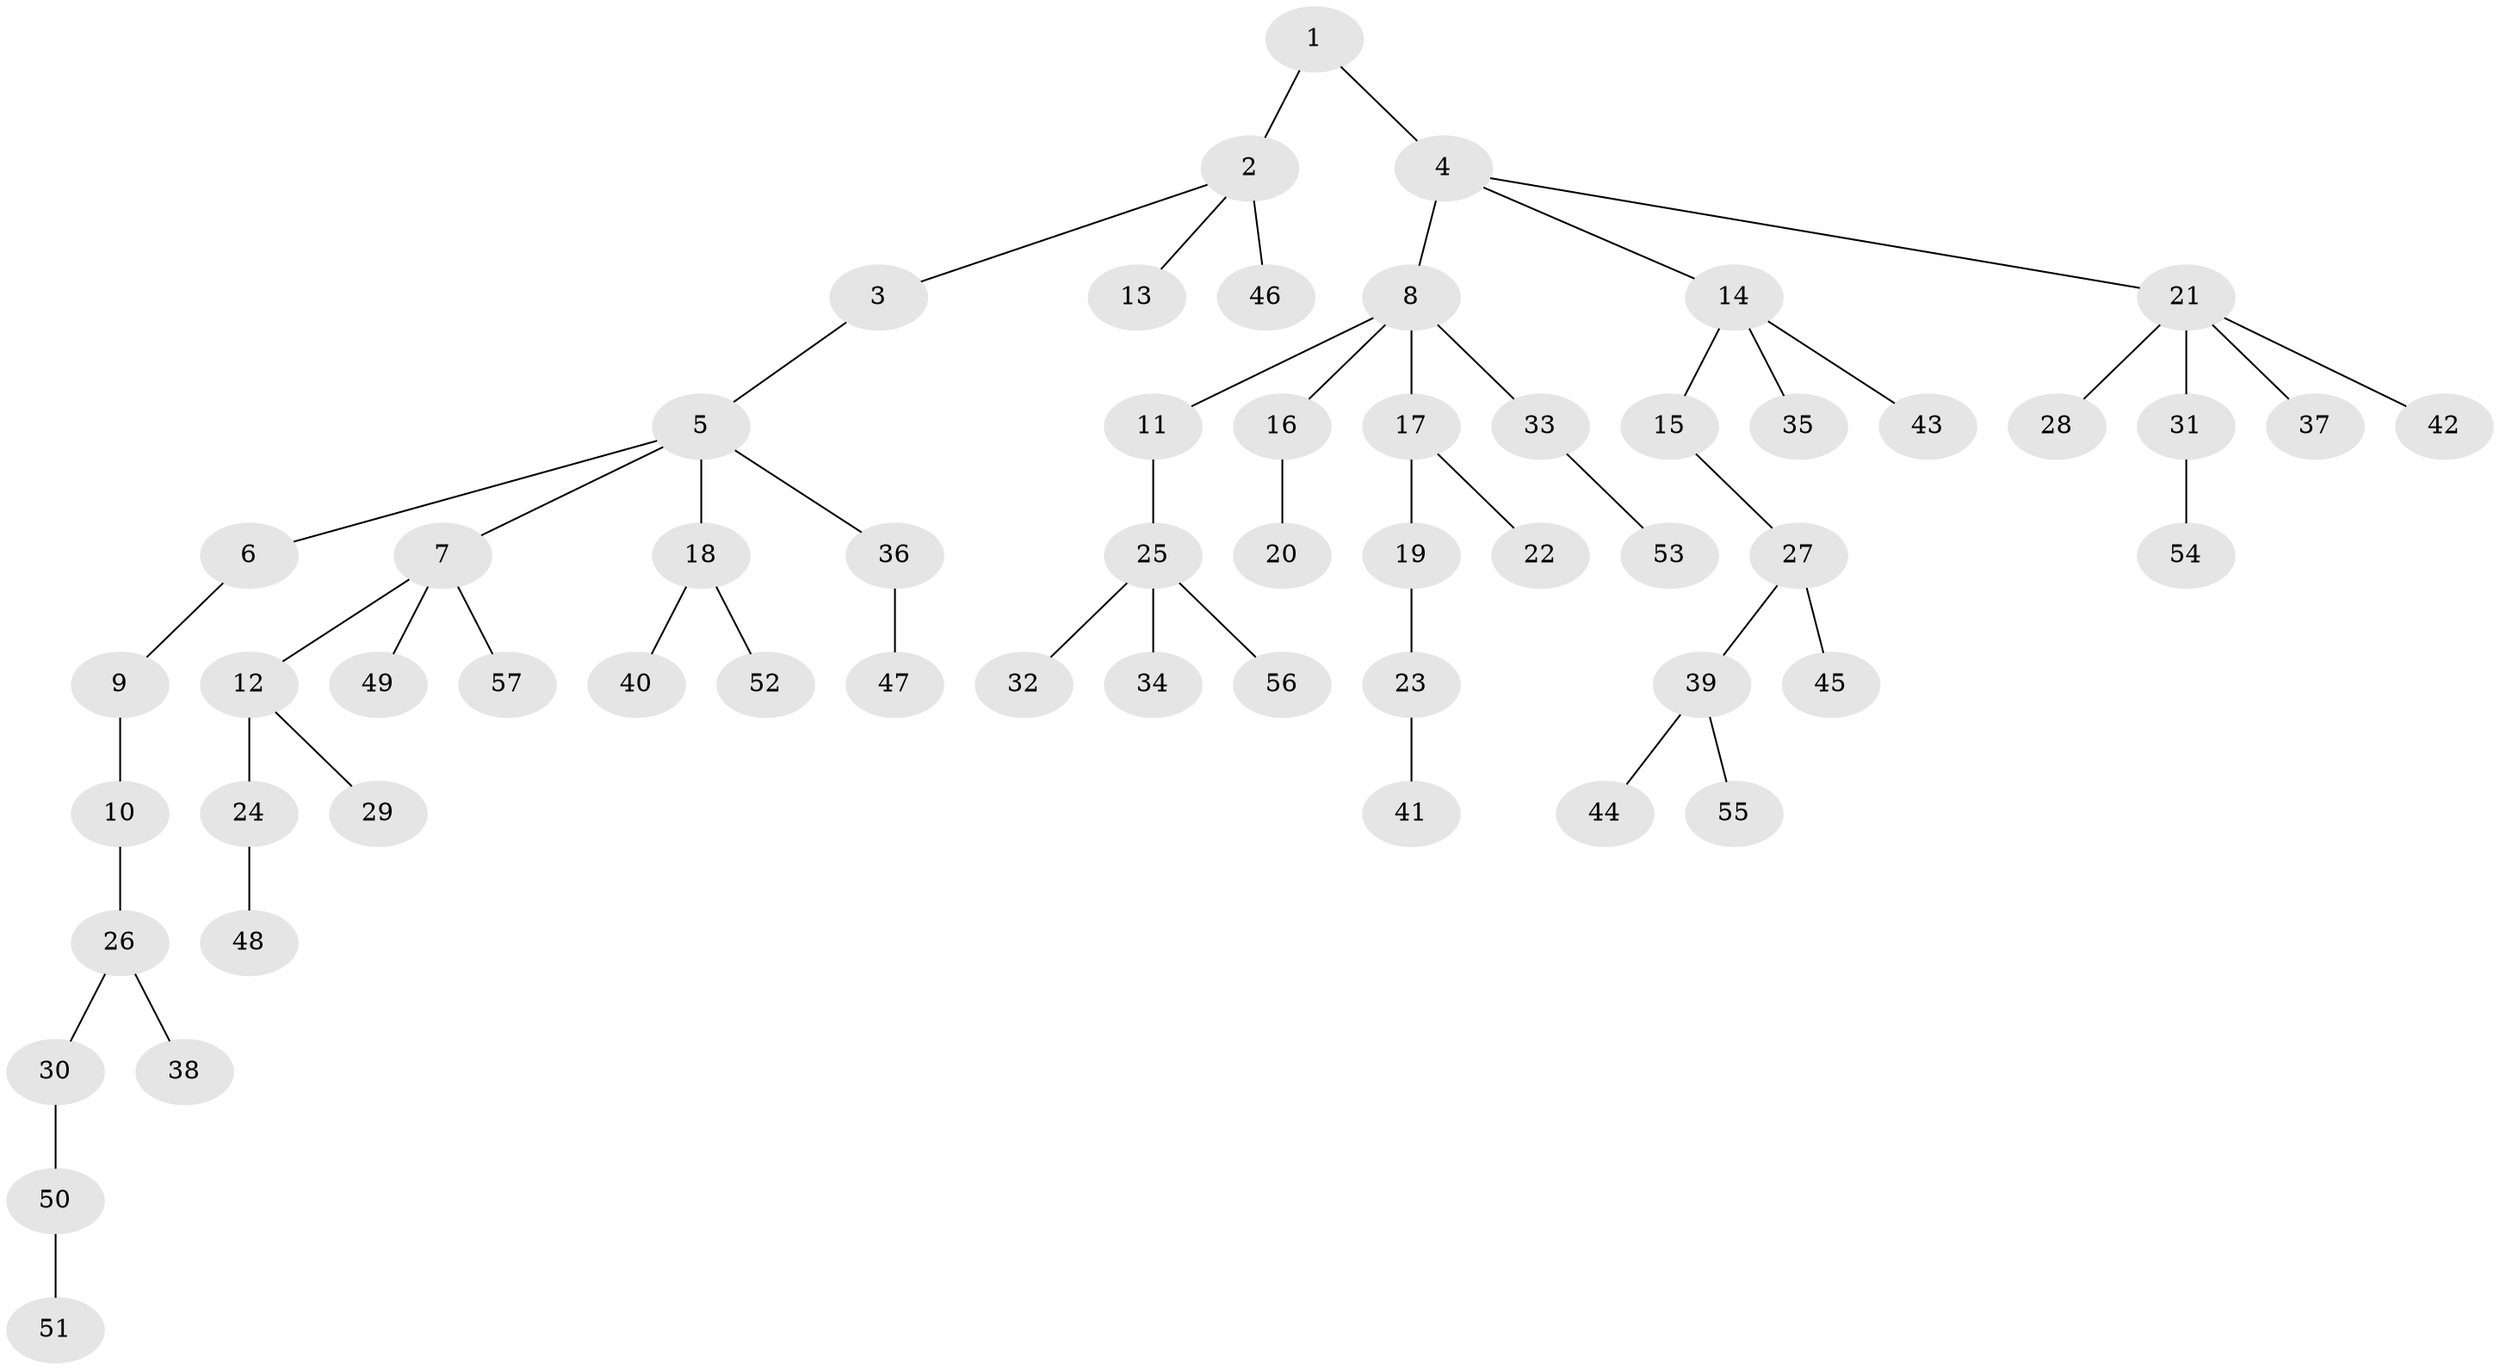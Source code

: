 // coarse degree distribution, {4: 0.13513513513513514, 3: 0.08108108108108109, 5: 0.02702702702702703, 2: 0.13513513513513514, 6: 0.02702702702702703, 1: 0.5945945945945946}
// Generated by graph-tools (version 1.1) at 2025/52/02/27/25 19:52:11]
// undirected, 57 vertices, 56 edges
graph export_dot {
graph [start="1"]
  node [color=gray90,style=filled];
  1;
  2;
  3;
  4;
  5;
  6;
  7;
  8;
  9;
  10;
  11;
  12;
  13;
  14;
  15;
  16;
  17;
  18;
  19;
  20;
  21;
  22;
  23;
  24;
  25;
  26;
  27;
  28;
  29;
  30;
  31;
  32;
  33;
  34;
  35;
  36;
  37;
  38;
  39;
  40;
  41;
  42;
  43;
  44;
  45;
  46;
  47;
  48;
  49;
  50;
  51;
  52;
  53;
  54;
  55;
  56;
  57;
  1 -- 2;
  1 -- 4;
  2 -- 3;
  2 -- 13;
  2 -- 46;
  3 -- 5;
  4 -- 8;
  4 -- 14;
  4 -- 21;
  5 -- 6;
  5 -- 7;
  5 -- 18;
  5 -- 36;
  6 -- 9;
  7 -- 12;
  7 -- 49;
  7 -- 57;
  8 -- 11;
  8 -- 16;
  8 -- 17;
  8 -- 33;
  9 -- 10;
  10 -- 26;
  11 -- 25;
  12 -- 24;
  12 -- 29;
  14 -- 15;
  14 -- 35;
  14 -- 43;
  15 -- 27;
  16 -- 20;
  17 -- 19;
  17 -- 22;
  18 -- 40;
  18 -- 52;
  19 -- 23;
  21 -- 28;
  21 -- 31;
  21 -- 37;
  21 -- 42;
  23 -- 41;
  24 -- 48;
  25 -- 32;
  25 -- 34;
  25 -- 56;
  26 -- 30;
  26 -- 38;
  27 -- 39;
  27 -- 45;
  30 -- 50;
  31 -- 54;
  33 -- 53;
  36 -- 47;
  39 -- 44;
  39 -- 55;
  50 -- 51;
}
